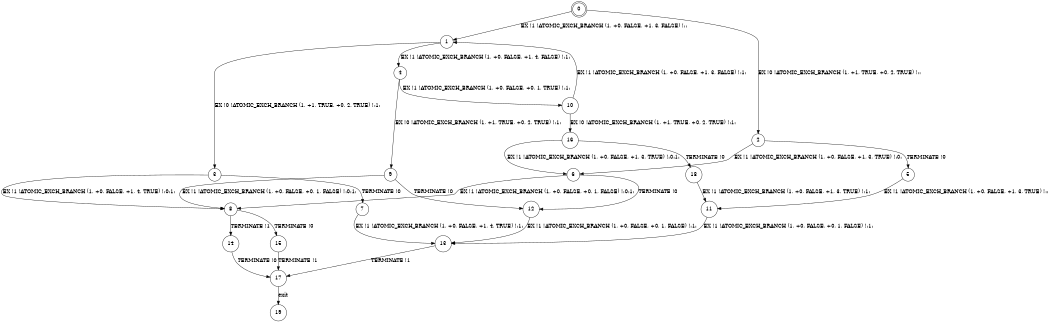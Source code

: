 digraph BCG {
size = "7, 10.5";
center = TRUE;
node [shape = circle];
0 [peripheries = 2];
0 -> 1 [label = "EX !1 !ATOMIC_EXCH_BRANCH (1, +0, FALSE, +1, 3, FALSE) !::"];
0 -> 2 [label = "EX !0 !ATOMIC_EXCH_BRANCH (1, +1, TRUE, +0, 2, TRUE) !::"];
1 -> 3 [label = "EX !0 !ATOMIC_EXCH_BRANCH (1, +1, TRUE, +0, 2, TRUE) !:1:"];
1 -> 4 [label = "EX !1 !ATOMIC_EXCH_BRANCH (1, +0, FALSE, +1, 4, FALSE) !:1:"];
2 -> 5 [label = "TERMINATE !0"];
2 -> 6 [label = "EX !1 !ATOMIC_EXCH_BRANCH (1, +0, FALSE, +1, 3, TRUE) !:0:"];
3 -> 7 [label = "TERMINATE !0"];
3 -> 8 [label = "EX !1 !ATOMIC_EXCH_BRANCH (1, +0, FALSE, +1, 4, TRUE) !:0:1:"];
4 -> 9 [label = "EX !0 !ATOMIC_EXCH_BRANCH (1, +1, TRUE, +0, 2, TRUE) !:1:"];
4 -> 10 [label = "EX !1 !ATOMIC_EXCH_BRANCH (1, +0, FALSE, +0, 1, TRUE) !:1:"];
5 -> 11 [label = "EX !1 !ATOMIC_EXCH_BRANCH (1, +0, FALSE, +1, 3, TRUE) !::"];
6 -> 12 [label = "TERMINATE !0"];
6 -> 8 [label = "EX !1 !ATOMIC_EXCH_BRANCH (1, +0, FALSE, +0, 1, FALSE) !:0:1:"];
7 -> 13 [label = "EX !1 !ATOMIC_EXCH_BRANCH (1, +0, FALSE, +1, 4, TRUE) !:1:"];
8 -> 14 [label = "TERMINATE !1"];
8 -> 15 [label = "TERMINATE !0"];
9 -> 12 [label = "TERMINATE !0"];
9 -> 8 [label = "EX !1 !ATOMIC_EXCH_BRANCH (1, +0, FALSE, +0, 1, FALSE) !:0:1:"];
10 -> 16 [label = "EX !0 !ATOMIC_EXCH_BRANCH (1, +1, TRUE, +0, 2, TRUE) !:1:"];
10 -> 1 [label = "EX !1 !ATOMIC_EXCH_BRANCH (1, +0, FALSE, +1, 3, FALSE) !:1:"];
11 -> 13 [label = "EX !1 !ATOMIC_EXCH_BRANCH (1, +0, FALSE, +0, 1, FALSE) !:1:"];
12 -> 13 [label = "EX !1 !ATOMIC_EXCH_BRANCH (1, +0, FALSE, +0, 1, FALSE) !:1:"];
13 -> 17 [label = "TERMINATE !1"];
14 -> 17 [label = "TERMINATE !0"];
15 -> 17 [label = "TERMINATE !1"];
16 -> 18 [label = "TERMINATE !0"];
16 -> 6 [label = "EX !1 !ATOMIC_EXCH_BRANCH (1, +0, FALSE, +1, 3, TRUE) !:0:1:"];
17 -> 19 [label = "exit"];
18 -> 11 [label = "EX !1 !ATOMIC_EXCH_BRANCH (1, +0, FALSE, +1, 3, TRUE) !:1:"];
}
